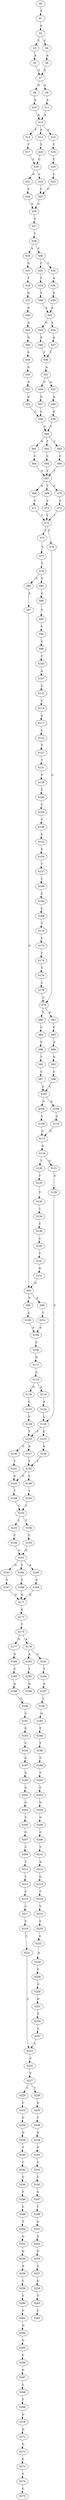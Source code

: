 strict digraph  {
	S0 -> S1 [ label = T ];
	S1 -> S2 [ label = G ];
	S2 -> S3 [ label = T ];
	S2 -> S4 [ label = C ];
	S3 -> S5 [ label = A ];
	S4 -> S6 [ label = A ];
	S5 -> S7 [ label = G ];
	S6 -> S7 [ label = G ];
	S7 -> S8 [ label = G ];
	S7 -> S9 [ label = A ];
	S8 -> S10 [ label = A ];
	S9 -> S11 [ label = A ];
	S10 -> S12 [ label = A ];
	S11 -> S12 [ label = A ];
	S12 -> S13 [ label = A ];
	S12 -> S14 [ label = T ];
	S12 -> S15 [ label = G ];
	S13 -> S16 [ label = T ];
	S14 -> S17 [ label = T ];
	S15 -> S18 [ label = T ];
	S16 -> S19 [ label = C ];
	S17 -> S19 [ label = C ];
	S18 -> S20 [ label = T ];
	S19 -> S21 [ label = G ];
	S19 -> S22 [ label = C ];
	S20 -> S23 [ label = C ];
	S21 -> S24 [ label = C ];
	S22 -> S25 [ label = C ];
	S23 -> S25 [ label = C ];
	S24 -> S26 [ label = G ];
	S25 -> S26 [ label = G ];
	S26 -> S27 [ label = G ];
	S27 -> S28 [ label = T ];
	S28 -> S29 [ label = A ];
	S28 -> S30 [ label = C ];
	S29 -> S31 [ label = G ];
	S30 -> S32 [ label = C ];
	S30 -> S33 [ label = T ];
	S31 -> S34 [ label = T ];
	S32 -> S35 [ label = T ];
	S33 -> S36 [ label = A ];
	S34 -> S37 [ label = G ];
	S35 -> S38 [ label = T ];
	S36 -> S39 [ label = T ];
	S37 -> S40 [ label = G ];
	S38 -> S41 [ label = A ];
	S39 -> S41 [ label = A ];
	S40 -> S42 [ label = A ];
	S41 -> S43 [ label = G ];
	S41 -> S44 [ label = A ];
	S42 -> S45 [ label = G ];
	S43 -> S46 [ label = A ];
	S44 -> S47 [ label = A ];
	S45 -> S48 [ label = C ];
	S46 -> S49 [ label = T ];
	S47 -> S49 [ label = T ];
	S48 -> S50 [ label = G ];
	S49 -> S51 [ label = A ];
	S50 -> S52 [ label = A ];
	S51 -> S53 [ label = A ];
	S51 -> S54 [ label = G ];
	S52 -> S55 [ label = G ];
	S53 -> S56 [ label = A ];
	S54 -> S57 [ label = G ];
	S55 -> S58 [ label = C ];
	S56 -> S59 [ label = C ];
	S57 -> S58 [ label = C ];
	S58 -> S60 [ label = C ];
	S59 -> S60 [ label = C ];
	S60 -> S61 [ label = G ];
	S60 -> S62 [ label = T ];
	S60 -> S63 [ label = C ];
	S61 -> S64 [ label = C ];
	S62 -> S65 [ label = C ];
	S63 -> S66 [ label = C ];
	S64 -> S67 [ label = T ];
	S65 -> S67 [ label = T ];
	S66 -> S67 [ label = T ];
	S67 -> S68 [ label = A ];
	S67 -> S69 [ label = T ];
	S67 -> S70 [ label = C ];
	S68 -> S71 [ label = C ];
	S69 -> S72 [ label = C ];
	S70 -> S73 [ label = C ];
	S71 -> S74 [ label = T ];
	S72 -> S74 [ label = T ];
	S73 -> S74 [ label = T ];
	S74 -> S75 [ label = T ];
	S74 -> S76 [ label = C ];
	S75 -> S77 [ label = C ];
	S76 -> S78 [ label = C ];
	S77 -> S79 [ label = T ];
	S78 -> S80 [ label = T ];
	S78 -> S81 [ label = G ];
	S79 -> S82 [ label = C ];
	S79 -> S83 [ label = C ];
	S80 -> S84 [ label = C ];
	S81 -> S85 [ label = C ];
	S82 -> S86 [ label = C ];
	S83 -> S87 [ label = A ];
	S84 -> S88 [ label = C ];
	S85 -> S89 [ label = A ];
	S86 -> S90 [ label = T ];
	S87 -> S91 [ label = G ];
	S88 -> S92 [ label = T ];
	S89 -> S93 [ label = G ];
	S90 -> S94 [ label = C ];
	S91 -> S95 [ label = G ];
	S91 -> S96 [ label = A ];
	S92 -> S97 [ label = C ];
	S93 -> S98 [ label = C ];
	S94 -> S99 [ label = C ];
	S95 -> S100 [ label = C ];
	S96 -> S101 [ label = C ];
	S97 -> S102 [ label = C ];
	S98 -> S102 [ label = C ];
	S99 -> S103 [ label = T ];
	S100 -> S104 [ label = A ];
	S101 -> S104 [ label = A ];
	S102 -> S105 [ label = G ];
	S102 -> S106 [ label = A ];
	S103 -> S107 [ label = A ];
	S104 -> S108 [ label = C ];
	S105 -> S109 [ label = C ];
	S106 -> S110 [ label = C ];
	S107 -> S111 [ label = C ];
	S108 -> S112 [ label = G ];
	S109 -> S113 [ label = G ];
	S110 -> S113 [ label = G ];
	S111 -> S114 [ label = C ];
	S112 -> S115 [ label = A ];
	S113 -> S116 [ label = G ];
	S114 -> S117 [ label = C ];
	S115 -> S118 [ label = G ];
	S115 -> S119 [ label = A ];
	S116 -> S120 [ label = T ];
	S116 -> S121 [ label = G ];
	S117 -> S122 [ label = C ];
	S118 -> S123 [ label = C ];
	S119 -> S124 [ label = A ];
	S120 -> S125 [ label = C ];
	S121 -> S126 [ label = A ];
	S122 -> S127 [ label = T ];
	S123 -> S128 [ label = C ];
	S124 -> S129 [ label = C ];
	S125 -> S130 [ label = T ];
	S126 -> S129 [ label = C ];
	S127 -> S131 [ label = T ];
	S128 -> S132 [ label = T ];
	S129 -> S133 [ label = C ];
	S129 -> S132 [ label = T ];
	S130 -> S134 [ label = T ];
	S131 -> S135 [ label = C ];
	S132 -> S136 [ label = G ];
	S132 -> S137 [ label = A ];
	S133 -> S138 [ label = A ];
	S134 -> S139 [ label = C ];
	S135 -> S140 [ label = T ];
	S136 -> S141 [ label = T ];
	S137 -> S142 [ label = T ];
	S138 -> S142 [ label = T ];
	S139 -> S143 [ label = C ];
	S140 -> S144 [ label = T ];
	S141 -> S145 [ label = G ];
	S142 -> S146 [ label = C ];
	S142 -> S145 [ label = G ];
	S143 -> S147 [ label = T ];
	S144 -> S148 [ label = T ];
	S145 -> S149 [ label = T ];
	S146 -> S150 [ label = T ];
	S147 -> S151 [ label = A ];
	S148 -> S152 [ label = C ];
	S149 -> S153 [ label = C ];
	S150 -> S153 [ label = C ];
	S151 -> S91 [ label = G ];
	S152 -> S154 [ label = G ];
	S153 -> S155 [ label = C ];
	S153 -> S156 [ label = T ];
	S154 -> S157 [ label = T ];
	S155 -> S158 [ label = C ];
	S156 -> S159 [ label = C ];
	S157 -> S160 [ label = C ];
	S158 -> S161 [ label = G ];
	S159 -> S161 [ label = G ];
	S160 -> S162 [ label = C ];
	S161 -> S163 [ label = G ];
	S161 -> S164 [ label = T ];
	S161 -> S165 [ label = A ];
	S162 -> S166 [ label = C ];
	S163 -> S167 [ label = C ];
	S164 -> S168 [ label = C ];
	S165 -> S169 [ label = C ];
	S166 -> S170 [ label = T ];
	S167 -> S171 [ label = G ];
	S168 -> S171 [ label = G ];
	S169 -> S171 [ label = G ];
	S170 -> S172 [ label = C ];
	S171 -> S173 [ label = G ];
	S172 -> S174 [ label = C ];
	S173 -> S175 [ label = T ];
	S174 -> S176 [ label = T ];
	S175 -> S177 [ label = G ];
	S175 -> S178 [ label = A ];
	S176 -> S179 [ label = C ];
	S177 -> S180 [ label = G ];
	S178 -> S181 [ label = C ];
	S178 -> S182 [ label = A ];
	S179 -> S78 [ label = C ];
	S180 -> S183 [ label = C ];
	S181 -> S184 [ label = T ];
	S182 -> S185 [ label = T ];
	S183 -> S186 [ label = A ];
	S184 -> S187 [ label = A ];
	S185 -> S188 [ label = G ];
	S186 -> S189 [ label = G ];
	S187 -> S190 [ label = C ];
	S189 -> S191 [ label = C ];
	S190 -> S192 [ label = G ];
	S191 -> S193 [ label = G ];
	S192 -> S194 [ label = T ];
	S193 -> S195 [ label = C ];
	S194 -> S196 [ label = T ];
	S195 -> S197 [ label = G ];
	S196 -> S198 [ label = T ];
	S197 -> S199 [ label = G ];
	S198 -> S200 [ label = T ];
	S199 -> S201 [ label = G ];
	S200 -> S202 [ label = C ];
	S201 -> S203 [ label = G ];
	S202 -> S204 [ label = G ];
	S203 -> S205 [ label = T ];
	S204 -> S206 [ label = G ];
	S205 -> S207 [ label = G ];
	S206 -> S208 [ label = G ];
	S207 -> S209 [ label = C ];
	S208 -> S210 [ label = T ];
	S209 -> S211 [ label = T ];
	S210 -> S212 [ label = A ];
	S211 -> S213 [ label = T ];
	S212 -> S214 [ label = G ];
	S213 -> S215 [ label = C ];
	S214 -> S216 [ label = T ];
	S215 -> S217 [ label = C ];
	S216 -> S218 [ label = C ];
	S217 -> S219 [ label = C ];
	S218 -> S220 [ label = C ];
	S219 -> S221 [ label = C ];
	S220 -> S222 [ label = A ];
	S221 -> S223 [ label = C ];
	S222 -> S224 [ label = A ];
	S223 -> S225 [ label = G ];
	S224 -> S226 [ label = C ];
	S225 -> S227 [ label = T ];
	S226 -> S228 [ label = A ];
	S227 -> S229 [ label = C ];
	S227 -> S230 [ label = T ];
	S228 -> S231 [ label = G ];
	S229 -> S232 [ label = C ];
	S230 -> S233 [ label = G ];
	S231 -> S234 [ label = T ];
	S232 -> S235 [ label = G ];
	S233 -> S236 [ label = T ];
	S234 -> S237 [ label = C ];
	S235 -> S238 [ label = G ];
	S236 -> S239 [ label = A ];
	S237 -> S223 [ label = C ];
	S238 -> S240 [ label = T ];
	S239 -> S241 [ label = G ];
	S240 -> S242 [ label = C ];
	S241 -> S243 [ label = T ];
	S242 -> S244 [ label = C ];
	S243 -> S245 [ label = C ];
	S244 -> S246 [ label = T ];
	S245 -> S247 [ label = G ];
	S246 -> S248 [ label = C ];
	S247 -> S249 [ label = T ];
	S248 -> S250 [ label = T ];
	S249 -> S251 [ label = A ];
	S250 -> S252 [ label = G ];
	S251 -> S253 [ label = G ];
	S252 -> S254 [ label = G ];
	S253 -> S255 [ label = G ];
	S254 -> S256 [ label = A ];
	S255 -> S257 [ label = C ];
	S256 -> S258 [ label = C ];
	S257 -> S259 [ label = G ];
	S258 -> S260 [ label = C ];
	S259 -> S261 [ label = T ];
	S260 -> S262 [ label = C ];
	S261 -> S263 [ label = C ];
	S262 -> S264 [ label = G ];
	S264 -> S265 [ label = G ];
	S265 -> S266 [ label = C ];
	S266 -> S267 [ label = G ];
	S267 -> S268 [ label = C ];
	S268 -> S269 [ label = T ];
	S269 -> S270 [ label = G ];
	S270 -> S271 [ label = G ];
	S271 -> S272 [ label = G ];
	S272 -> S273 [ label = C ];
	S273 -> S274 [ label = C ];
	S274 -> S275 [ label = C ];
}
